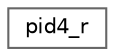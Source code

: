 digraph "Graphical Class Hierarchy"
{
 // LATEX_PDF_SIZE
  bgcolor="transparent";
  edge [fontname=Helvetica,fontsize=10,labelfontname=Helvetica,labelfontsize=10];
  node [fontname=Helvetica,fontsize=10,shape=box,height=0.2,width=0.4];
  rankdir="LR";
  Node0 [id="Node000000",label="pid4_r",height=0.2,width=0.4,color="grey40", fillcolor="white", style="filled",URL="$structpid4__r.html",tooltip=" "];
}
